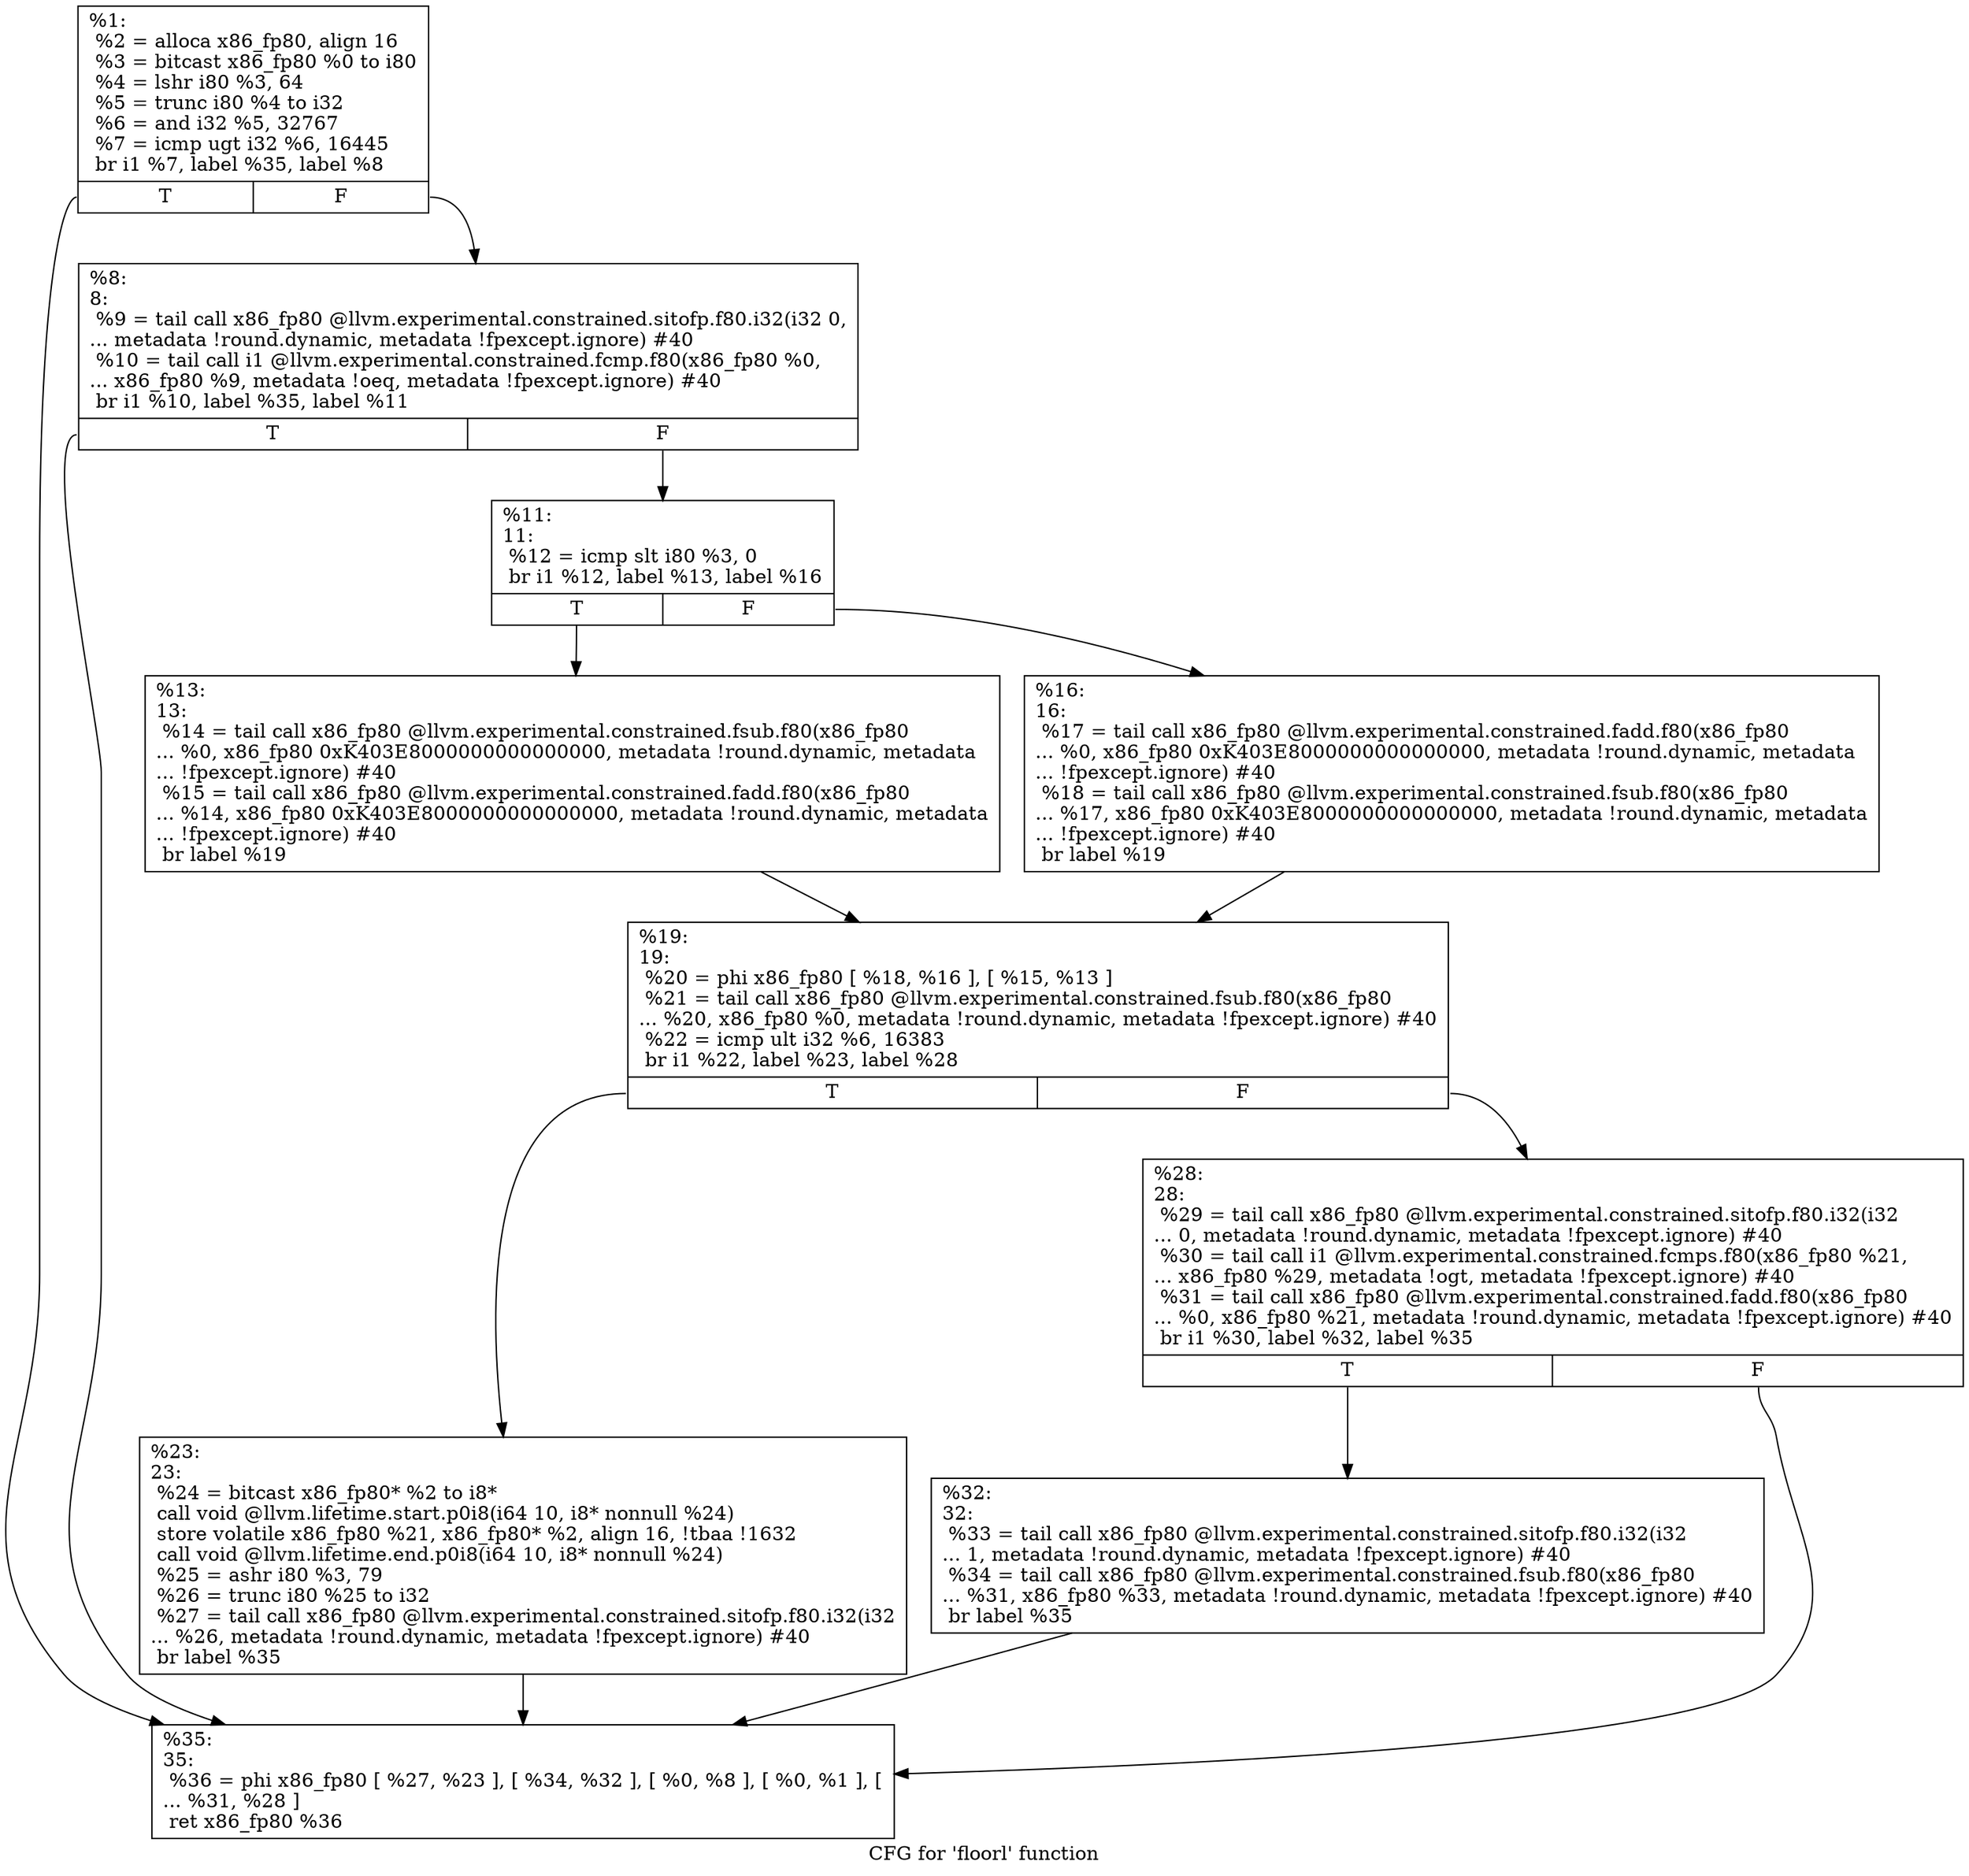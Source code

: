 digraph "CFG for 'floorl' function" {
	label="CFG for 'floorl' function";

	Node0x1573110 [shape=record,label="{%1:\l  %2 = alloca x86_fp80, align 16\l  %3 = bitcast x86_fp80 %0 to i80\l  %4 = lshr i80 %3, 64\l  %5 = trunc i80 %4 to i32\l  %6 = and i32 %5, 32767\l  %7 = icmp ugt i32 %6, 16445\l  br i1 %7, label %35, label %8\l|{<s0>T|<s1>F}}"];
	Node0x1573110:s0 -> Node0x15733e0;
	Node0x1573110:s1 -> Node0x1573160;
	Node0x1573160 [shape=record,label="{%8:\l8:                                                \l  %9 = tail call x86_fp80 @llvm.experimental.constrained.sitofp.f80.i32(i32 0,\l... metadata !round.dynamic, metadata !fpexcept.ignore) #40\l  %10 = tail call i1 @llvm.experimental.constrained.fcmp.f80(x86_fp80 %0,\l... x86_fp80 %9, metadata !oeq, metadata !fpexcept.ignore) #40\l  br i1 %10, label %35, label %11\l|{<s0>T|<s1>F}}"];
	Node0x1573160:s0 -> Node0x15733e0;
	Node0x1573160:s1 -> Node0x15731b0;
	Node0x15731b0 [shape=record,label="{%11:\l11:                                               \l  %12 = icmp slt i80 %3, 0\l  br i1 %12, label %13, label %16\l|{<s0>T|<s1>F}}"];
	Node0x15731b0:s0 -> Node0x1573200;
	Node0x15731b0:s1 -> Node0x1573250;
	Node0x1573200 [shape=record,label="{%13:\l13:                                               \l  %14 = tail call x86_fp80 @llvm.experimental.constrained.fsub.f80(x86_fp80\l... %0, x86_fp80 0xK403E8000000000000000, metadata !round.dynamic, metadata\l... !fpexcept.ignore) #40\l  %15 = tail call x86_fp80 @llvm.experimental.constrained.fadd.f80(x86_fp80\l... %14, x86_fp80 0xK403E8000000000000000, metadata !round.dynamic, metadata\l... !fpexcept.ignore) #40\l  br label %19\l}"];
	Node0x1573200 -> Node0x15732a0;
	Node0x1573250 [shape=record,label="{%16:\l16:                                               \l  %17 = tail call x86_fp80 @llvm.experimental.constrained.fadd.f80(x86_fp80\l... %0, x86_fp80 0xK403E8000000000000000, metadata !round.dynamic, metadata\l... !fpexcept.ignore) #40\l  %18 = tail call x86_fp80 @llvm.experimental.constrained.fsub.f80(x86_fp80\l... %17, x86_fp80 0xK403E8000000000000000, metadata !round.dynamic, metadata\l... !fpexcept.ignore) #40\l  br label %19\l}"];
	Node0x1573250 -> Node0x15732a0;
	Node0x15732a0 [shape=record,label="{%19:\l19:                                               \l  %20 = phi x86_fp80 [ %18, %16 ], [ %15, %13 ]\l  %21 = tail call x86_fp80 @llvm.experimental.constrained.fsub.f80(x86_fp80\l... %20, x86_fp80 %0, metadata !round.dynamic, metadata !fpexcept.ignore) #40\l  %22 = icmp ult i32 %6, 16383\l  br i1 %22, label %23, label %28\l|{<s0>T|<s1>F}}"];
	Node0x15732a0:s0 -> Node0x15732f0;
	Node0x15732a0:s1 -> Node0x1573340;
	Node0x15732f0 [shape=record,label="{%23:\l23:                                               \l  %24 = bitcast x86_fp80* %2 to i8*\l  call void @llvm.lifetime.start.p0i8(i64 10, i8* nonnull %24)\l  store volatile x86_fp80 %21, x86_fp80* %2, align 16, !tbaa !1632\l  call void @llvm.lifetime.end.p0i8(i64 10, i8* nonnull %24)\l  %25 = ashr i80 %3, 79\l  %26 = trunc i80 %25 to i32\l  %27 = tail call x86_fp80 @llvm.experimental.constrained.sitofp.f80.i32(i32\l... %26, metadata !round.dynamic, metadata !fpexcept.ignore) #40\l  br label %35\l}"];
	Node0x15732f0 -> Node0x15733e0;
	Node0x1573340 [shape=record,label="{%28:\l28:                                               \l  %29 = tail call x86_fp80 @llvm.experimental.constrained.sitofp.f80.i32(i32\l... 0, metadata !round.dynamic, metadata !fpexcept.ignore) #40\l  %30 = tail call i1 @llvm.experimental.constrained.fcmps.f80(x86_fp80 %21,\l... x86_fp80 %29, metadata !ogt, metadata !fpexcept.ignore) #40\l  %31 = tail call x86_fp80 @llvm.experimental.constrained.fadd.f80(x86_fp80\l... %0, x86_fp80 %21, metadata !round.dynamic, metadata !fpexcept.ignore) #40\l  br i1 %30, label %32, label %35\l|{<s0>T|<s1>F}}"];
	Node0x1573340:s0 -> Node0x1573390;
	Node0x1573340:s1 -> Node0x15733e0;
	Node0x1573390 [shape=record,label="{%32:\l32:                                               \l  %33 = tail call x86_fp80 @llvm.experimental.constrained.sitofp.f80.i32(i32\l... 1, metadata !round.dynamic, metadata !fpexcept.ignore) #40\l  %34 = tail call x86_fp80 @llvm.experimental.constrained.fsub.f80(x86_fp80\l... %31, x86_fp80 %33, metadata !round.dynamic, metadata !fpexcept.ignore) #40\l  br label %35\l}"];
	Node0x1573390 -> Node0x15733e0;
	Node0x15733e0 [shape=record,label="{%35:\l35:                                               \l  %36 = phi x86_fp80 [ %27, %23 ], [ %34, %32 ], [ %0, %8 ], [ %0, %1 ], [\l... %31, %28 ]\l  ret x86_fp80 %36\l}"];
}
